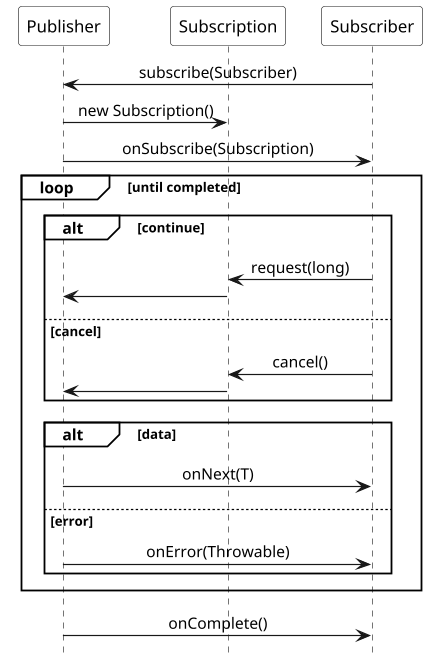@startuml

scale 1.2
hide footbox

!pragma teoz true

skinparam participantPadding 10
skinparam monochrome true
skinparam defaultFontName Source Sans Pro
skinparam sequenceMessageAlign center
skinparam participantBackgroundColor #white
skinparam noteBackgroundColor #white
skinparam sequenceGroupBackgroundColor #white

participant Publisher
participant Subscription
participant Subscriber

Subscriber -> Publisher : subscribe(Subscriber)
Publisher -> Subscription : new Subscription()
Publisher -> Subscriber : onSubscribe(Subscription)

loop until completed
    alt continue
        Subscriber -> Subscription : request(long)
        Subscription -> Publisher
    else cancel
        Subscriber -> Subscription : cancel()
        Subscription -> Publisher
    end

    alt data
        Publisher -> Subscriber : onNext(T)
    else error
        Publisher -> Subscriber : onError(Throwable)
    end
end

Publisher -> Subscriber : onComplete()

@enduml
